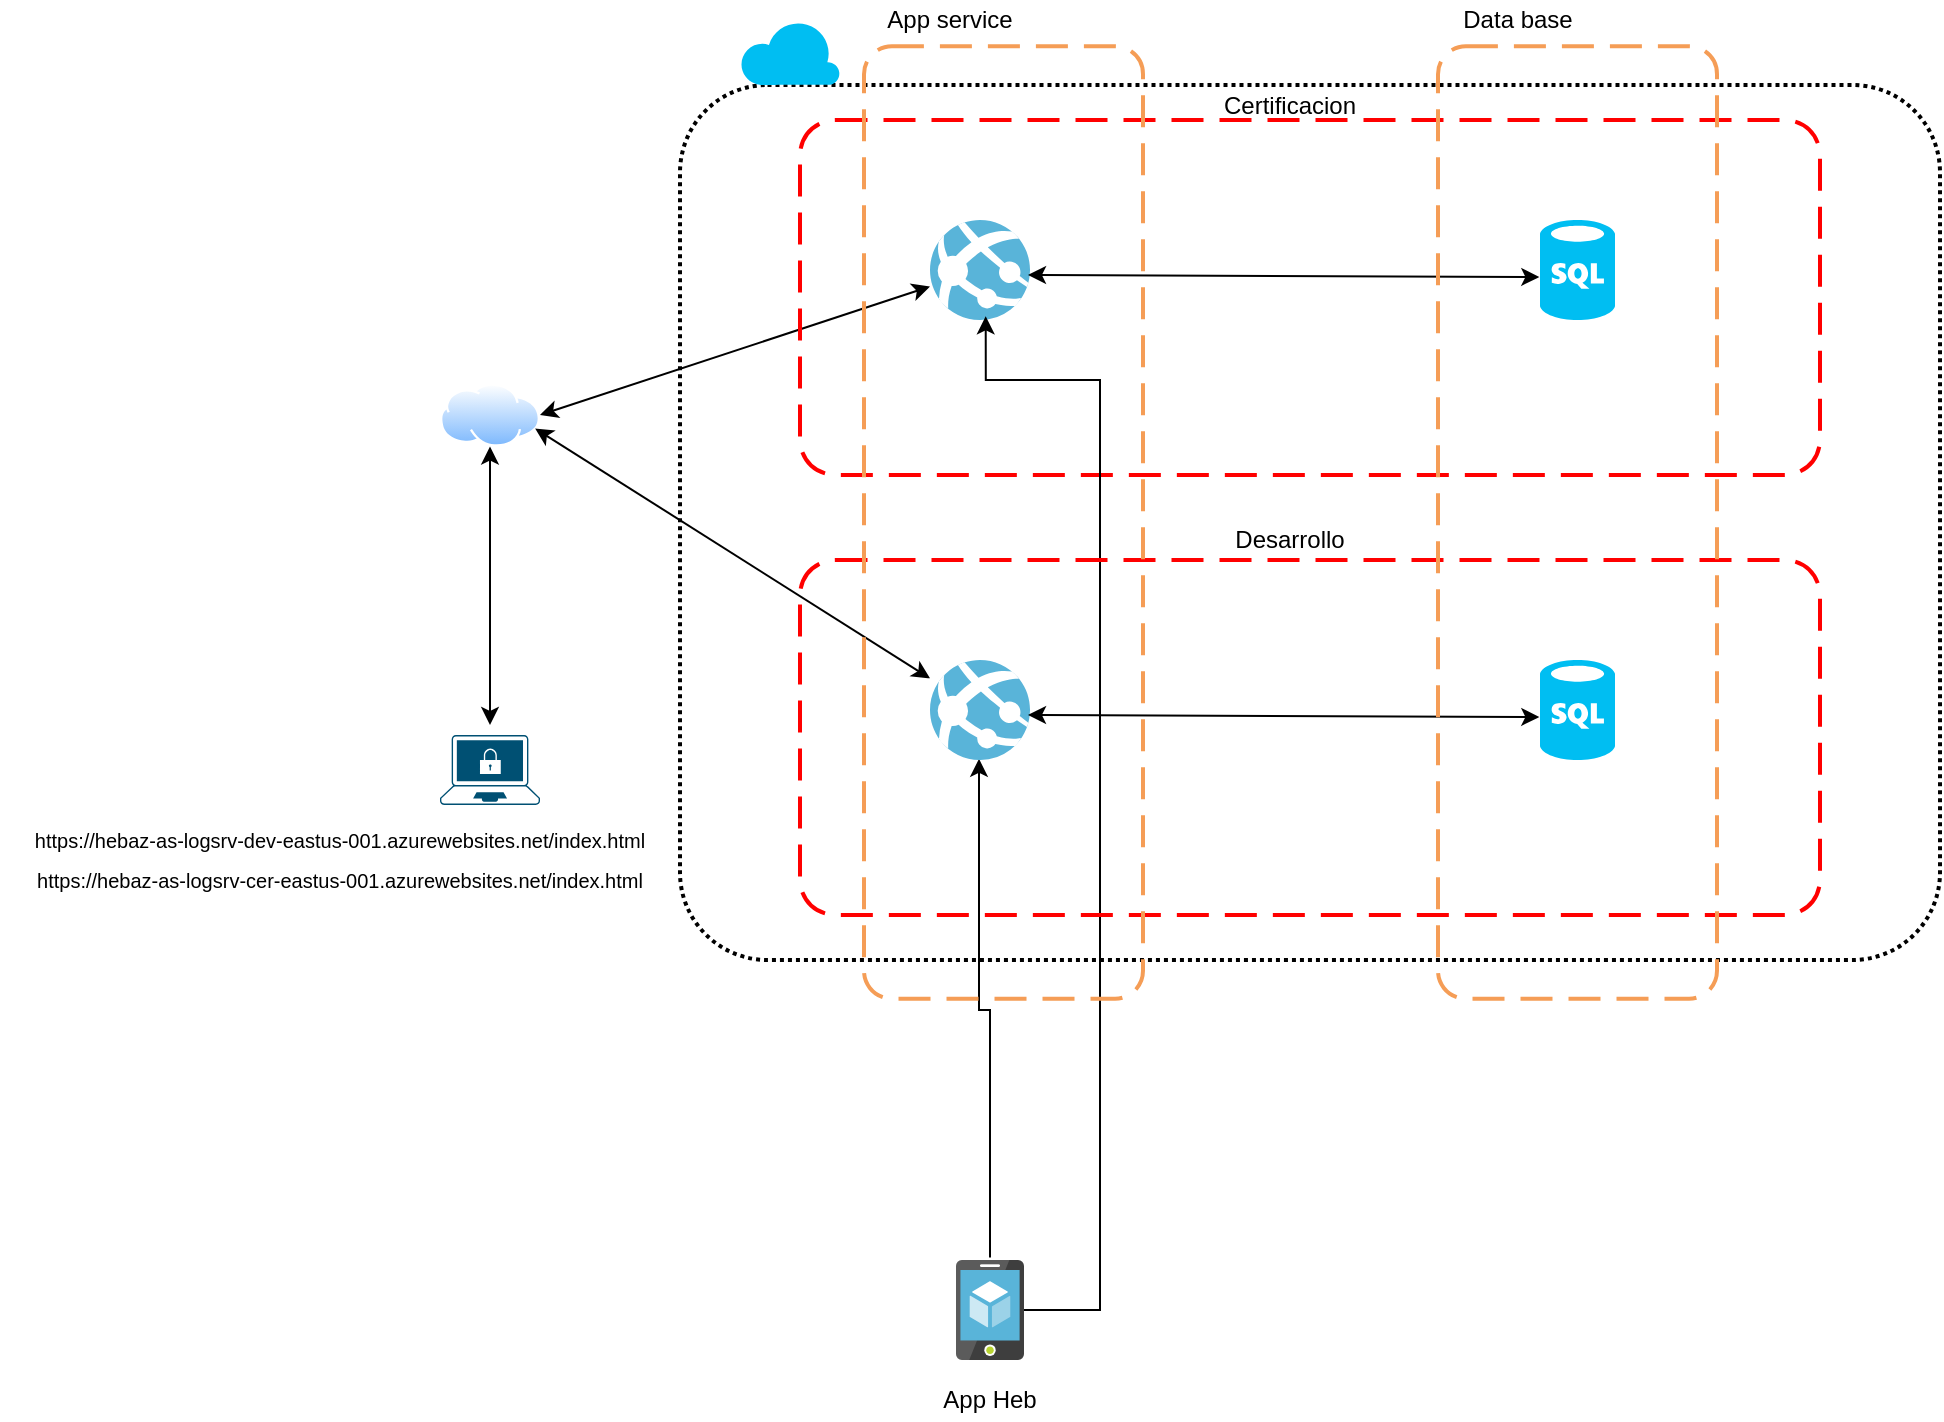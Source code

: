 <mxfile version="15.2.7" type="github">
  <diagram id="Yp6RODjUZ2DRPEcJRlio" name="Page-1">
    <mxGraphModel dx="1813" dy="526" grid="1" gridSize="10" guides="1" tooltips="1" connect="1" arrows="1" fold="1" page="1" pageScale="1" pageWidth="827" pageHeight="1169" math="0" shadow="0">
      <root>
        <mxCell id="0" />
        <mxCell id="1" parent="0" />
        <mxCell id="_b2RyNu1o5ayjHf_voNT-1" value="" style="rounded=1;arcSize=10;dashed=1;fillColor=none;gradientColor=none;dashPattern=1 1;strokeWidth=2;" vertex="1" parent="1">
          <mxGeometry x="-450" y="72.5" width="630" height="437.5" as="geometry" />
        </mxCell>
        <mxCell id="_b2RyNu1o5ayjHf_voNT-2" value="" style="aspect=fixed;perimeter=ellipsePerimeter;html=1;align=center;shadow=0;dashed=0;spacingTop=3;image;image=img/lib/active_directory/internet_cloud.svg;" vertex="1" parent="1">
          <mxGeometry x="-570" y="221.75" width="50" height="31.5" as="geometry" />
        </mxCell>
        <mxCell id="_b2RyNu1o5ayjHf_voNT-3" value="" style="endArrow=classic;startArrow=classic;html=1;exitX=1;exitY=0.5;exitDx=0;exitDy=0;" edge="1" parent="1" source="_b2RyNu1o5ayjHf_voNT-2" target="_b2RyNu1o5ayjHf_voNT-5">
          <mxGeometry width="50" height="50" relative="1" as="geometry">
            <mxPoint x="-360" y="302.5" as="sourcePoint" />
            <mxPoint x="-391" y="277.98" as="targetPoint" />
          </mxGeometry>
        </mxCell>
        <mxCell id="_b2RyNu1o5ayjHf_voNT-4" value="" style="rounded=1;arcSize=10;dashed=1;strokeColor=#ff0000;fillColor=none;gradientColor=none;dashPattern=8 4;strokeWidth=2;" vertex="1" parent="1">
          <mxGeometry x="-390" y="90" width="510" height="177.5" as="geometry" />
        </mxCell>
        <mxCell id="_b2RyNu1o5ayjHf_voNT-5" value="" style="sketch=0;aspect=fixed;html=1;points=[];align=center;image;fontSize=12;image=img/lib/mscae/App_Services.svg;" vertex="1" parent="1">
          <mxGeometry x="-325" y="140" width="50" height="50" as="geometry" />
        </mxCell>
        <mxCell id="_b2RyNu1o5ayjHf_voNT-6" value="" style="points=[[0.13,0.02,0],[0.5,0,0],[0.87,0.02,0],[0.885,0.4,0],[0.985,0.985,0],[0.5,1,0],[0.015,0.985,0],[0.115,0.4,0]];verticalLabelPosition=bottom;sketch=0;html=1;verticalAlign=top;aspect=fixed;align=center;pointerEvents=1;shape=mxgraph.cisco19.secure_endpoints;fillColor=#005073;strokeColor=none;" vertex="1" parent="1">
          <mxGeometry x="-570" y="397.5" width="50" height="35" as="geometry" />
        </mxCell>
        <mxCell id="_b2RyNu1o5ayjHf_voNT-7" value="&lt;span style=&quot;color: rgb(0 , 0 , 0) ; font-style: normal ; font-weight: 400 ; letter-spacing: normal ; text-indent: 0px ; text-transform: none ; word-spacing: 0px ; background-color: rgb(255 , 255 , 255) ; display: inline ; float: none&quot;&gt;&lt;font style=&quot;font-size: 10px&quot;&gt;https://hebaz-as-logsrv-dev-eastus-001.azurewebsites.net/index.html&lt;/font&gt;&lt;/span&gt;" style="text;html=1;strokeColor=none;fillColor=none;align=center;verticalAlign=middle;whiteSpace=wrap;rounded=0;" vertex="1" parent="1">
          <mxGeometry x="-790" y="440" width="340" height="20" as="geometry" />
        </mxCell>
        <mxCell id="_b2RyNu1o5ayjHf_voNT-8" value="" style="endArrow=classic;startArrow=classic;html=1;entryX=0.5;entryY=1;entryDx=0;entryDy=0;" edge="1" parent="1" target="_b2RyNu1o5ayjHf_voNT-2">
          <mxGeometry width="50" height="50" relative="1" as="geometry">
            <mxPoint x="-545" y="392.5" as="sourcePoint" />
            <mxPoint x="-600" y="422.5" as="targetPoint" />
          </mxGeometry>
        </mxCell>
        <mxCell id="_b2RyNu1o5ayjHf_voNT-9" value="" style="verticalLabelPosition=bottom;html=1;verticalAlign=top;align=center;strokeColor=none;fillColor=#00BEF2;shape=mxgraph.azure.cloud;" vertex="1" parent="1">
          <mxGeometry x="-420" y="40" width="50" height="32.5" as="geometry" />
        </mxCell>
        <mxCell id="_b2RyNu1o5ayjHf_voNT-10" value="Data base" style="text;html=1;strokeColor=none;fillColor=none;align=center;verticalAlign=middle;whiteSpace=wrap;rounded=0;" vertex="1" parent="1">
          <mxGeometry x="-71" y="30" width="80" height="20" as="geometry" />
        </mxCell>
        <mxCell id="_b2RyNu1o5ayjHf_voNT-11" value="" style="verticalLabelPosition=bottom;html=1;verticalAlign=top;align=center;strokeColor=none;fillColor=#00BEF2;shape=mxgraph.azure.sql_database;" vertex="1" parent="1">
          <mxGeometry x="-20" y="140" width="37.5" height="50" as="geometry" />
        </mxCell>
        <mxCell id="_b2RyNu1o5ayjHf_voNT-13" value="" style="endArrow=classic;startArrow=classic;html=1;entryX=-0.009;entryY=0.57;entryDx=0;entryDy=0;entryPerimeter=0;exitX=0.98;exitY=0.55;exitDx=0;exitDy=0;exitPerimeter=0;" edge="1" parent="1" source="_b2RyNu1o5ayjHf_voNT-5" target="_b2RyNu1o5ayjHf_voNT-11">
          <mxGeometry width="50" height="50" relative="1" as="geometry">
            <mxPoint x="-130" y="380" as="sourcePoint" />
            <mxPoint x="-80" y="330" as="targetPoint" />
          </mxGeometry>
        </mxCell>
        <mxCell id="_b2RyNu1o5ayjHf_voNT-16" style="edgeStyle=orthogonalEdgeStyle;rounded=0;orthogonalLoop=1;jettySize=auto;html=1;exitX=0.5;exitY=-0.026;exitDx=0;exitDy=0;exitPerimeter=0;entryX=0.49;entryY=0.988;entryDx=0;entryDy=0;entryPerimeter=0;" edge="1" parent="1" source="_b2RyNu1o5ayjHf_voNT-14" target="_b2RyNu1o5ayjHf_voNT-20">
          <mxGeometry relative="1" as="geometry">
            <mxPoint x="-303" y="580" as="sourcePoint" />
            <Array as="points" />
          </mxGeometry>
        </mxCell>
        <mxCell id="_b2RyNu1o5ayjHf_voNT-24" style="edgeStyle=orthogonalEdgeStyle;rounded=0;orthogonalLoop=1;jettySize=auto;html=1;entryX=0.557;entryY=0.963;entryDx=0;entryDy=0;entryPerimeter=0;" edge="1" parent="1" source="_b2RyNu1o5ayjHf_voNT-14" target="_b2RyNu1o5ayjHf_voNT-5">
          <mxGeometry relative="1" as="geometry">
            <Array as="points">
              <mxPoint x="-240" y="685" />
              <mxPoint x="-240" y="220" />
              <mxPoint x="-297" y="220" />
            </Array>
          </mxGeometry>
        </mxCell>
        <mxCell id="_b2RyNu1o5ayjHf_voNT-14" value="" style="sketch=0;aspect=fixed;html=1;points=[];align=center;image;fontSize=12;image=img/lib/mscae/App_Service_Mobile_App.svg;" vertex="1" parent="1">
          <mxGeometry x="-312" y="660" width="34" height="50" as="geometry" />
        </mxCell>
        <mxCell id="_b2RyNu1o5ayjHf_voNT-17" value="App Heb" style="text;html=1;strokeColor=none;fillColor=none;align=center;verticalAlign=middle;whiteSpace=wrap;rounded=0;" vertex="1" parent="1">
          <mxGeometry x="-325" y="720" width="60" height="20" as="geometry" />
        </mxCell>
        <mxCell id="_b2RyNu1o5ayjHf_voNT-18" value="" style="endArrow=classic;startArrow=classic;html=1;exitX=1;exitY=0.75;exitDx=0;exitDy=0;" edge="1" parent="1" target="_b2RyNu1o5ayjHf_voNT-20" source="_b2RyNu1o5ayjHf_voNT-2">
          <mxGeometry width="50" height="50" relative="1" as="geometry">
            <mxPoint x="-520.0" y="451.25" as="sourcePoint" />
            <mxPoint x="-391" y="491.73" as="targetPoint" />
          </mxGeometry>
        </mxCell>
        <mxCell id="_b2RyNu1o5ayjHf_voNT-19" value="" style="rounded=1;arcSize=10;dashed=1;strokeColor=#ff0000;fillColor=none;gradientColor=none;dashPattern=8 4;strokeWidth=2;" vertex="1" parent="1">
          <mxGeometry x="-390" y="310" width="510" height="177.5" as="geometry" />
        </mxCell>
        <mxCell id="_b2RyNu1o5ayjHf_voNT-20" value="" style="sketch=0;aspect=fixed;html=1;points=[];align=center;image;fontSize=12;image=img/lib/mscae/App_Services.svg;" vertex="1" parent="1">
          <mxGeometry x="-325" y="360" width="50" height="50" as="geometry" />
        </mxCell>
        <mxCell id="_b2RyNu1o5ayjHf_voNT-22" value="" style="verticalLabelPosition=bottom;html=1;verticalAlign=top;align=center;strokeColor=none;fillColor=#00BEF2;shape=mxgraph.azure.sql_database;" vertex="1" parent="1">
          <mxGeometry x="-20" y="360" width="37.5" height="50" as="geometry" />
        </mxCell>
        <mxCell id="_b2RyNu1o5ayjHf_voNT-23" value="" style="endArrow=classic;startArrow=classic;html=1;entryX=-0.009;entryY=0.57;entryDx=0;entryDy=0;entryPerimeter=0;exitX=0.98;exitY=0.55;exitDx=0;exitDy=0;exitPerimeter=0;" edge="1" parent="1" source="_b2RyNu1o5ayjHf_voNT-20" target="_b2RyNu1o5ayjHf_voNT-22">
          <mxGeometry width="50" height="50" relative="1" as="geometry">
            <mxPoint x="-130" y="593.75" as="sourcePoint" />
            <mxPoint x="-80" y="543.75" as="targetPoint" />
          </mxGeometry>
        </mxCell>
        <mxCell id="_b2RyNu1o5ayjHf_voNT-25" value="" style="rounded=1;arcSize=10;dashed=1;strokeColor=#F59D56;fillColor=none;gradientColor=none;dashPattern=8 4;strokeWidth=2;" vertex="1" parent="1">
          <mxGeometry x="-71" y="53.13" width="139.5" height="476.25" as="geometry" />
        </mxCell>
        <mxCell id="_b2RyNu1o5ayjHf_voNT-26" value="" style="rounded=1;arcSize=10;dashed=1;strokeColor=#F59D56;fillColor=none;gradientColor=none;dashPattern=8 4;strokeWidth=2;" vertex="1" parent="1">
          <mxGeometry x="-358" y="53.13" width="139.5" height="476.25" as="geometry" />
        </mxCell>
        <mxCell id="_b2RyNu1o5ayjHf_voNT-27" value="Certificacion" style="text;html=1;strokeColor=none;fillColor=none;align=center;verticalAlign=middle;whiteSpace=wrap;rounded=0;" vertex="1" parent="1">
          <mxGeometry x="-180" y="72.5" width="70" height="20" as="geometry" />
        </mxCell>
        <mxCell id="_b2RyNu1o5ayjHf_voNT-28" value="Desarrollo" style="text;html=1;strokeColor=none;fillColor=none;align=center;verticalAlign=middle;whiteSpace=wrap;rounded=0;" vertex="1" parent="1">
          <mxGeometry x="-175" y="290" width="60" height="20" as="geometry" />
        </mxCell>
        <mxCell id="_b2RyNu1o5ayjHf_voNT-30" value="App service" style="text;html=1;strokeColor=none;fillColor=none;align=center;verticalAlign=middle;whiteSpace=wrap;rounded=0;" vertex="1" parent="1">
          <mxGeometry x="-355" y="30" width="80" height="20" as="geometry" />
        </mxCell>
        <mxCell id="_b2RyNu1o5ayjHf_voNT-33" value="&lt;span style=&quot;color: rgb(0 , 0 , 0) ; font-style: normal ; font-weight: 400 ; letter-spacing: normal ; text-indent: 0px ; text-transform: none ; word-spacing: 0px ; background-color: rgb(255 , 255 , 255) ; display: inline ; float: none&quot;&gt;&lt;font style=&quot;font-size: 10px&quot;&gt;https://hebaz-as-logsrv-cer-eastus-001.azurewebsites.net/index.html&lt;/font&gt;&lt;/span&gt;" style="text;html=1;strokeColor=none;fillColor=none;align=center;verticalAlign=middle;whiteSpace=wrap;rounded=0;" vertex="1" parent="1">
          <mxGeometry x="-790" y="460" width="340" height="20" as="geometry" />
        </mxCell>
      </root>
    </mxGraphModel>
  </diagram>
</mxfile>
